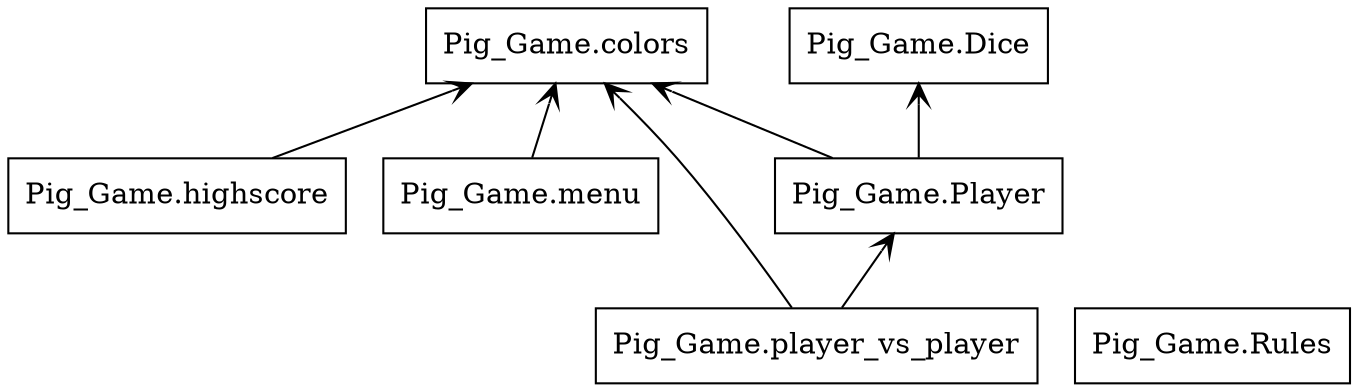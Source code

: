 digraph "packages" {
rankdir=BT
charset="utf-8"
"Pig_Game.Dice" [color="black", label=<Pig_Game.Dice>, shape="box", style="solid"];
"Pig_Game.Player" [color="black", label=<Pig_Game.Player>, shape="box", style="solid"];
"Pig_Game.Rules" [color="black", label=<Pig_Game.Rules>, shape="box", style="solid"];
"Pig_Game.colors" [color="black", label=<Pig_Game.colors>, shape="box", style="solid"];
"Pig_Game.highscore" [color="black", label=<Pig_Game.highscore>, shape="box", style="solid"];
"Pig_Game.menu" [color="black", label=<Pig_Game.menu>, shape="box", style="solid"];
"Pig_Game.player_vs_player" [color="black", label=<Pig_Game.player_vs_player>, shape="box", style="solid"];
"Pig_Game.Player" -> "Pig_Game.Dice" [arrowhead="open", arrowtail="none"];
"Pig_Game.Player" -> "Pig_Game.colors" [arrowhead="open", arrowtail="none"];
"Pig_Game.highscore" -> "Pig_Game.colors" [arrowhead="open", arrowtail="none"];
"Pig_Game.menu" -> "Pig_Game.colors" [arrowhead="open", arrowtail="none"];
"Pig_Game.player_vs_player" -> "Pig_Game.Player" [arrowhead="open", arrowtail="none"];
"Pig_Game.player_vs_player" -> "Pig_Game.colors" [arrowhead="open", arrowtail="none"];
}
